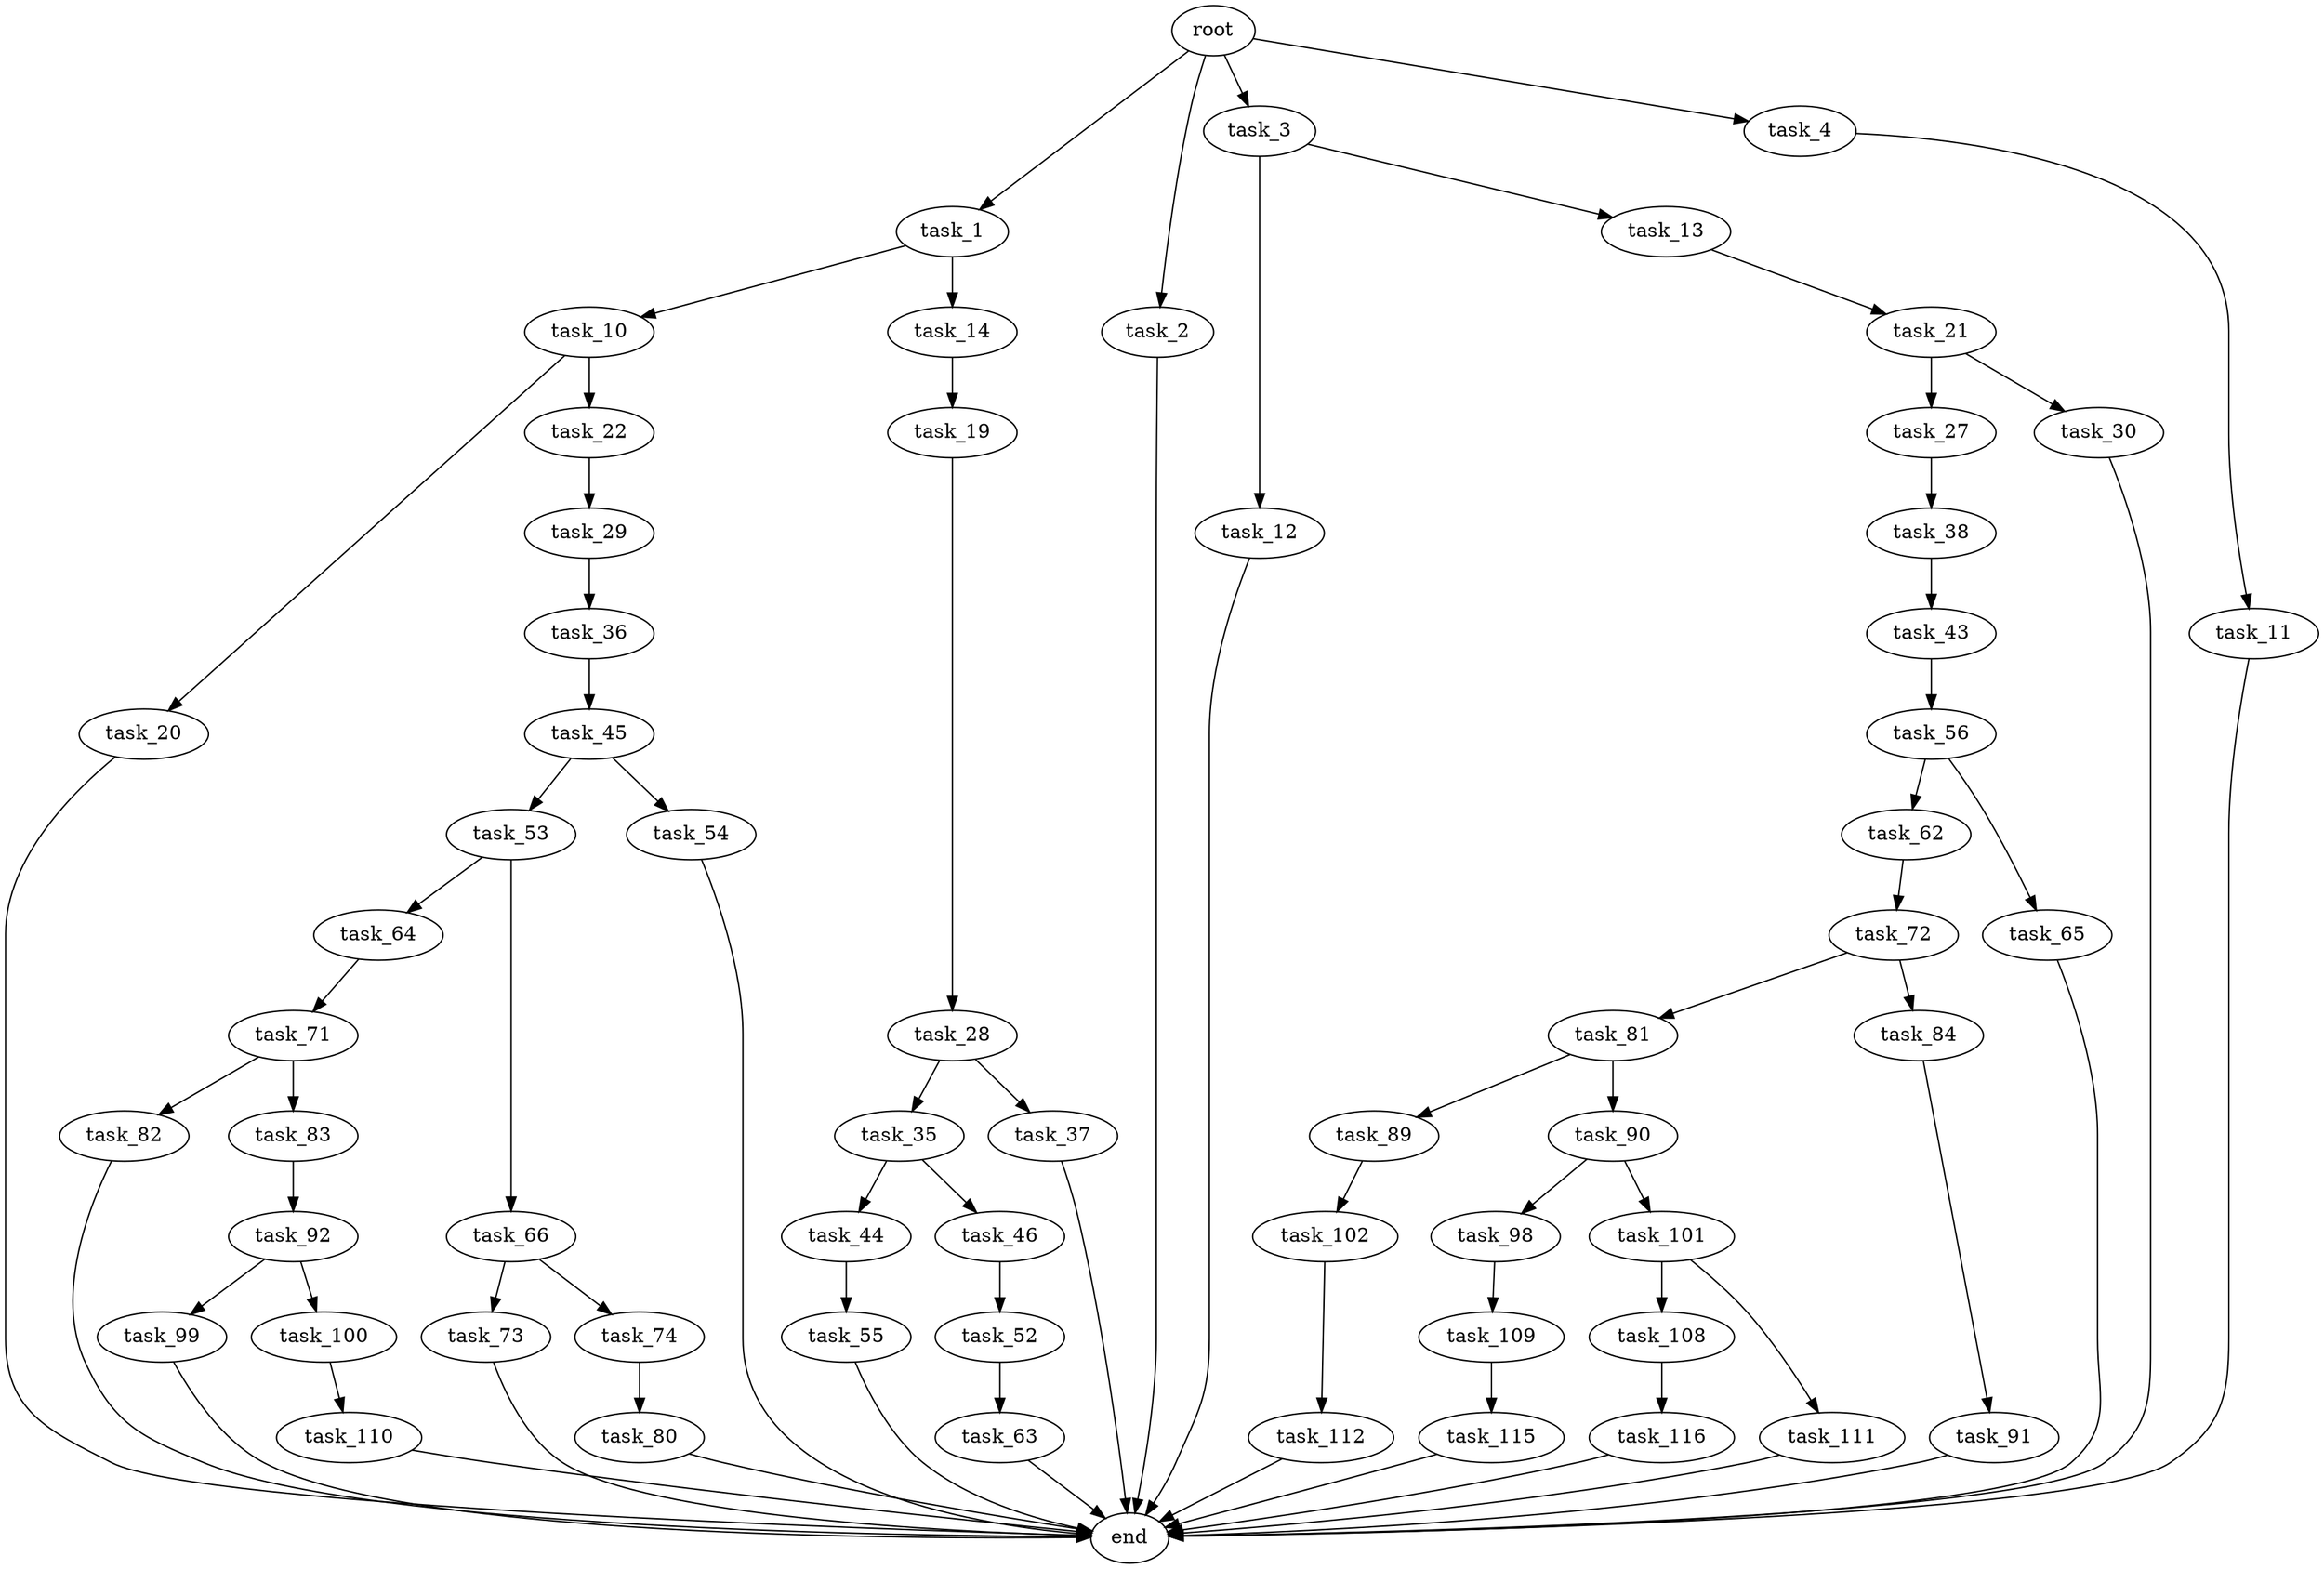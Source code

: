 digraph G {
  root [size="0.000000"];
  task_1 [size="227861108980.000000"];
  task_2 [size="1394336383.000000"];
  task_3 [size="1073741824000.000000"];
  task_4 [size="549755813888.000000"];
  task_10 [size="84367402812.000000"];
  task_14 [size="853490143792.000000"];
  end [size="0.000000"];
  task_12 [size="120596095896.000000"];
  task_13 [size="15028937392.000000"];
  task_11 [size="586733231552.000000"];
  task_20 [size="11355463264.000000"];
  task_22 [size="549755813888.000000"];
  task_21 [size="4039045780.000000"];
  task_19 [size="28991029248.000000"];
  task_28 [size="782757789696.000000"];
  task_27 [size="29546073756.000000"];
  task_30 [size="8346911059.000000"];
  task_29 [size="323757084300.000000"];
  task_38 [size="134217728000.000000"];
  task_35 [size="298255862364.000000"];
  task_37 [size="4381244609.000000"];
  task_36 [size="21094507200.000000"];
  task_44 [size="8589934592.000000"];
  task_46 [size="171600292524.000000"];
  task_45 [size="5423834469.000000"];
  task_43 [size="12078896630.000000"];
  task_56 [size="242359502600.000000"];
  task_55 [size="28991029248.000000"];
  task_53 [size="891043481623.000000"];
  task_54 [size="19228271962.000000"];
  task_52 [size="299937062450.000000"];
  task_63 [size="281242516093.000000"];
  task_64 [size="68719476736.000000"];
  task_66 [size="1073741824000.000000"];
  task_62 [size="326950930228.000000"];
  task_65 [size="549755813888.000000"];
  task_72 [size="231928233984.000000"];
  task_71 [size="6330180439.000000"];
  task_73 [size="537842870733.000000"];
  task_74 [size="1039398008.000000"];
  task_82 [size="144319754431.000000"];
  task_83 [size="28170473958.000000"];
  task_81 [size="12858519844.000000"];
  task_84 [size="305363674659.000000"];
  task_80 [size="334625657.000000"];
  task_89 [size="782757789696.000000"];
  task_90 [size="4729258257.000000"];
  task_92 [size="368293445632.000000"];
  task_91 [size="432380160029.000000"];
  task_102 [size="20066906866.000000"];
  task_98 [size="42644335220.000000"];
  task_101 [size="231928233984.000000"];
  task_99 [size="453763760124.000000"];
  task_100 [size="43897855925.000000"];
  task_109 [size="3690581138.000000"];
  task_110 [size="180438800794.000000"];
  task_108 [size="231928233984.000000"];
  task_111 [size="231928233984.000000"];
  task_112 [size="782757789696.000000"];
  task_116 [size="27992997000.000000"];
  task_115 [size="30309647484.000000"];

  root -> task_1 [size="1.000000"];
  root -> task_2 [size="1.000000"];
  root -> task_3 [size="1.000000"];
  root -> task_4 [size="1.000000"];
  task_1 -> task_10 [size="411041792.000000"];
  task_1 -> task_14 [size="411041792.000000"];
  task_2 -> end [size="1.000000"];
  task_3 -> task_12 [size="838860800.000000"];
  task_3 -> task_13 [size="838860800.000000"];
  task_4 -> task_11 [size="536870912.000000"];
  task_10 -> task_20 [size="209715200.000000"];
  task_10 -> task_22 [size="209715200.000000"];
  task_14 -> task_19 [size="536870912.000000"];
  task_12 -> end [size="1.000000"];
  task_13 -> task_21 [size="301989888.000000"];
  task_11 -> end [size="1.000000"];
  task_20 -> end [size="1.000000"];
  task_22 -> task_29 [size="536870912.000000"];
  task_21 -> task_27 [size="209715200.000000"];
  task_21 -> task_30 [size="209715200.000000"];
  task_19 -> task_28 [size="75497472.000000"];
  task_28 -> task_35 [size="679477248.000000"];
  task_28 -> task_37 [size="679477248.000000"];
  task_27 -> task_38 [size="134217728.000000"];
  task_30 -> end [size="1.000000"];
  task_29 -> task_36 [size="536870912.000000"];
  task_38 -> task_43 [size="209715200.000000"];
  task_35 -> task_44 [size="411041792.000000"];
  task_35 -> task_46 [size="411041792.000000"];
  task_37 -> end [size="1.000000"];
  task_36 -> task_45 [size="536870912.000000"];
  task_44 -> task_55 [size="33554432.000000"];
  task_46 -> task_52 [size="134217728.000000"];
  task_45 -> task_53 [size="209715200.000000"];
  task_45 -> task_54 [size="209715200.000000"];
  task_43 -> task_56 [size="411041792.000000"];
  task_56 -> task_62 [size="209715200.000000"];
  task_56 -> task_65 [size="209715200.000000"];
  task_55 -> end [size="1.000000"];
  task_53 -> task_64 [size="679477248.000000"];
  task_53 -> task_66 [size="679477248.000000"];
  task_54 -> end [size="1.000000"];
  task_52 -> task_63 [size="411041792.000000"];
  task_63 -> end [size="1.000000"];
  task_64 -> task_71 [size="134217728.000000"];
  task_66 -> task_73 [size="838860800.000000"];
  task_66 -> task_74 [size="838860800.000000"];
  task_62 -> task_72 [size="536870912.000000"];
  task_65 -> end [size="1.000000"];
  task_72 -> task_81 [size="301989888.000000"];
  task_72 -> task_84 [size="301989888.000000"];
  task_71 -> task_82 [size="33554432.000000"];
  task_71 -> task_83 [size="33554432.000000"];
  task_73 -> end [size="1.000000"];
  task_74 -> task_80 [size="75497472.000000"];
  task_82 -> end [size="1.000000"];
  task_83 -> task_92 [size="536870912.000000"];
  task_81 -> task_89 [size="679477248.000000"];
  task_81 -> task_90 [size="679477248.000000"];
  task_84 -> task_91 [size="679477248.000000"];
  task_80 -> end [size="1.000000"];
  task_89 -> task_102 [size="679477248.000000"];
  task_90 -> task_98 [size="75497472.000000"];
  task_90 -> task_101 [size="75497472.000000"];
  task_92 -> task_99 [size="411041792.000000"];
  task_92 -> task_100 [size="411041792.000000"];
  task_91 -> end [size="1.000000"];
  task_102 -> task_112 [size="33554432.000000"];
  task_98 -> task_109 [size="33554432.000000"];
  task_101 -> task_108 [size="301989888.000000"];
  task_101 -> task_111 [size="301989888.000000"];
  task_99 -> end [size="1.000000"];
  task_100 -> task_110 [size="75497472.000000"];
  task_109 -> task_115 [size="75497472.000000"];
  task_110 -> end [size="1.000000"];
  task_108 -> task_116 [size="301989888.000000"];
  task_111 -> end [size="1.000000"];
  task_112 -> end [size="1.000000"];
  task_116 -> end [size="1.000000"];
  task_115 -> end [size="1.000000"];
}
